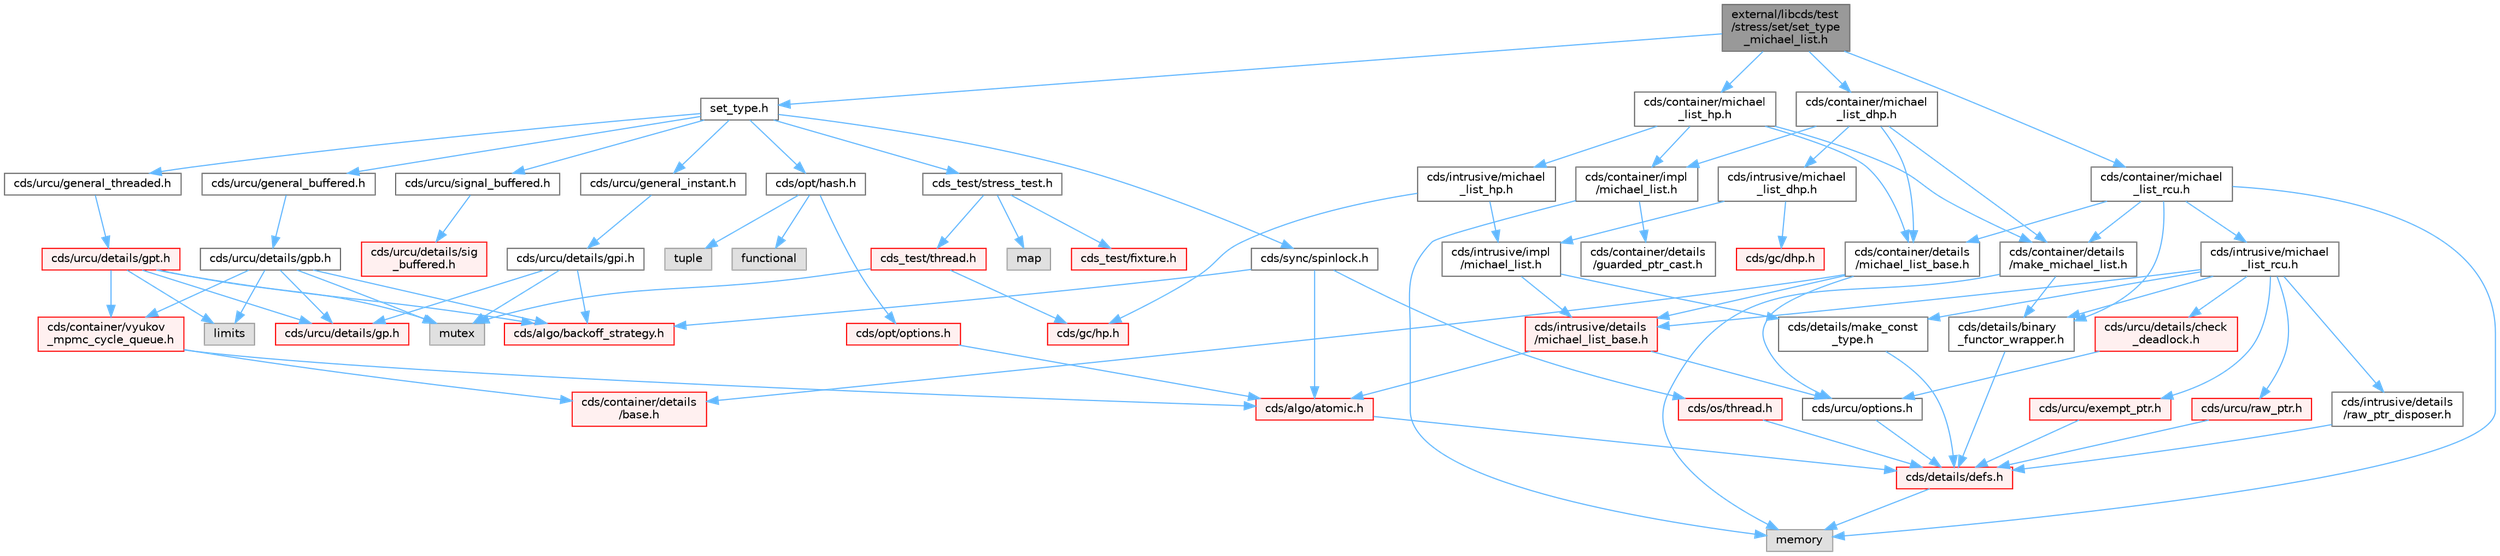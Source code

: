 digraph "external/libcds/test/stress/set/set_type_michael_list.h"
{
 // LATEX_PDF_SIZE
  bgcolor="transparent";
  edge [fontname=Helvetica,fontsize=10,labelfontname=Helvetica,labelfontsize=10];
  node [fontname=Helvetica,fontsize=10,shape=box,height=0.2,width=0.4];
  Node1 [id="Node000001",label="external/libcds/test\l/stress/set/set_type\l_michael_list.h",height=0.2,width=0.4,color="gray40", fillcolor="grey60", style="filled", fontcolor="black",tooltip=" "];
  Node1 -> Node2 [id="edge1_Node000001_Node000002",color="steelblue1",style="solid",tooltip=" "];
  Node2 [id="Node000002",label="set_type.h",height=0.2,width=0.4,color="grey40", fillcolor="white", style="filled",URL="$set__type_8h.html",tooltip=" "];
  Node2 -> Node3 [id="edge2_Node000002_Node000003",color="steelblue1",style="solid",tooltip=" "];
  Node3 [id="Node000003",label="cds/urcu/general_instant.h",height=0.2,width=0.4,color="grey40", fillcolor="white", style="filled",URL="$general__instant_8h.html",tooltip=" "];
  Node3 -> Node4 [id="edge3_Node000003_Node000004",color="steelblue1",style="solid",tooltip=" "];
  Node4 [id="Node000004",label="cds/urcu/details/gpi.h",height=0.2,width=0.4,color="grey40", fillcolor="white", style="filled",URL="$gpi_8h.html",tooltip=" "];
  Node4 -> Node5 [id="edge4_Node000004_Node000005",color="steelblue1",style="solid",tooltip=" "];
  Node5 [id="Node000005",label="mutex",height=0.2,width=0.4,color="grey60", fillcolor="#E0E0E0", style="filled",tooltip=" "];
  Node4 -> Node6 [id="edge5_Node000004_Node000006",color="steelblue1",style="solid",tooltip=" "];
  Node6 [id="Node000006",label="cds/urcu/details/gp.h",height=0.2,width=0.4,color="red", fillcolor="#FFF0F0", style="filled",URL="$gp_8h.html",tooltip=" "];
  Node4 -> Node54 [id="edge6_Node000004_Node000054",color="steelblue1",style="solid",tooltip=" "];
  Node54 [id="Node000054",label="cds/algo/backoff_strategy.h",height=0.2,width=0.4,color="red", fillcolor="#FFF0F0", style="filled",URL="$backoff__strategy_8h.html",tooltip=" "];
  Node2 -> Node58 [id="edge7_Node000002_Node000058",color="steelblue1",style="solid",tooltip=" "];
  Node58 [id="Node000058",label="cds/urcu/general_buffered.h",height=0.2,width=0.4,color="grey40", fillcolor="white", style="filled",URL="$general__buffered_8h.html",tooltip=" "];
  Node58 -> Node59 [id="edge8_Node000058_Node000059",color="steelblue1",style="solid",tooltip=" "];
  Node59 [id="Node000059",label="cds/urcu/details/gpb.h",height=0.2,width=0.4,color="grey40", fillcolor="white", style="filled",URL="$gpb_8h.html",tooltip=" "];
  Node59 -> Node5 [id="edge9_Node000059_Node000005",color="steelblue1",style="solid",tooltip=" "];
  Node59 -> Node60 [id="edge10_Node000059_Node000060",color="steelblue1",style="solid",tooltip=" "];
  Node60 [id="Node000060",label="limits",height=0.2,width=0.4,color="grey60", fillcolor="#E0E0E0", style="filled",tooltip=" "];
  Node59 -> Node6 [id="edge11_Node000059_Node000006",color="steelblue1",style="solid",tooltip=" "];
  Node59 -> Node54 [id="edge12_Node000059_Node000054",color="steelblue1",style="solid",tooltip=" "];
  Node59 -> Node61 [id="edge13_Node000059_Node000061",color="steelblue1",style="solid",tooltip=" "];
  Node61 [id="Node000061",label="cds/container/vyukov\l_mpmc_cycle_queue.h",height=0.2,width=0.4,color="red", fillcolor="#FFF0F0", style="filled",URL="$container_2vyukov__mpmc__cycle__queue_8h.html",tooltip=" "];
  Node61 -> Node62 [id="edge14_Node000061_Node000062",color="steelblue1",style="solid",tooltip=" "];
  Node62 [id="Node000062",label="cds/container/details\l/base.h",height=0.2,width=0.4,color="red", fillcolor="#FFF0F0", style="filled",URL="$external_2libcds_2cds_2container_2details_2base_8h.html",tooltip=" "];
  Node61 -> Node9 [id="edge15_Node000061_Node000009",color="steelblue1",style="solid",tooltip=" "];
  Node9 [id="Node000009",label="cds/algo/atomic.h",height=0.2,width=0.4,color="red", fillcolor="#FFF0F0", style="filled",URL="$external_2libcds_2cds_2algo_2atomic_8h.html",tooltip=" "];
  Node9 -> Node10 [id="edge16_Node000009_Node000010",color="steelblue1",style="solid",tooltip=" "];
  Node10 [id="Node000010",label="cds/details/defs.h",height=0.2,width=0.4,color="red", fillcolor="#FFF0F0", style="filled",URL="$details_2defs_8h.html",tooltip=" "];
  Node10 -> Node18 [id="edge17_Node000010_Node000018",color="steelblue1",style="solid",tooltip=" "];
  Node18 [id="Node000018",label="memory",height=0.2,width=0.4,color="grey60", fillcolor="#E0E0E0", style="filled",tooltip=" "];
  Node2 -> Node72 [id="edge18_Node000002_Node000072",color="steelblue1",style="solid",tooltip=" "];
  Node72 [id="Node000072",label="cds/urcu/general_threaded.h",height=0.2,width=0.4,color="grey40", fillcolor="white", style="filled",URL="$general__threaded_8h.html",tooltip=" "];
  Node72 -> Node73 [id="edge19_Node000072_Node000073",color="steelblue1",style="solid",tooltip=" "];
  Node73 [id="Node000073",label="cds/urcu/details/gpt.h",height=0.2,width=0.4,color="red", fillcolor="#FFF0F0", style="filled",URL="$gpt_8h.html",tooltip=" "];
  Node73 -> Node5 [id="edge20_Node000073_Node000005",color="steelblue1",style="solid",tooltip=" "];
  Node73 -> Node60 [id="edge21_Node000073_Node000060",color="steelblue1",style="solid",tooltip=" "];
  Node73 -> Node6 [id="edge22_Node000073_Node000006",color="steelblue1",style="solid",tooltip=" "];
  Node73 -> Node54 [id="edge23_Node000073_Node000054",color="steelblue1",style="solid",tooltip=" "];
  Node73 -> Node61 [id="edge24_Node000073_Node000061",color="steelblue1",style="solid",tooltip=" "];
  Node2 -> Node76 [id="edge25_Node000002_Node000076",color="steelblue1",style="solid",tooltip=" "];
  Node76 [id="Node000076",label="cds/urcu/signal_buffered.h",height=0.2,width=0.4,color="grey40", fillcolor="white", style="filled",URL="$signal__buffered_8h.html",tooltip=" "];
  Node76 -> Node77 [id="edge26_Node000076_Node000077",color="steelblue1",style="solid",tooltip=" "];
  Node77 [id="Node000077",label="cds/urcu/details/sig\l_buffered.h",height=0.2,width=0.4,color="red", fillcolor="#FFF0F0", style="filled",URL="$sig__buffered_8h.html",tooltip=" "];
  Node2 -> Node79 [id="edge27_Node000002_Node000079",color="steelblue1",style="solid",tooltip=" "];
  Node79 [id="Node000079",label="cds/opt/hash.h",height=0.2,width=0.4,color="grey40", fillcolor="white", style="filled",URL="$external_2libcds_2cds_2opt_2hash_8h.html",tooltip=" "];
  Node79 -> Node80 [id="edge28_Node000079_Node000080",color="steelblue1",style="solid",tooltip=" "];
  Node80 [id="Node000080",label="tuple",height=0.2,width=0.4,color="grey60", fillcolor="#E0E0E0", style="filled",tooltip=" "];
  Node79 -> Node81 [id="edge29_Node000079_Node000081",color="steelblue1",style="solid",tooltip=" "];
  Node81 [id="Node000081",label="functional",height=0.2,width=0.4,color="grey60", fillcolor="#E0E0E0", style="filled",tooltip=" "];
  Node79 -> Node66 [id="edge30_Node000079_Node000066",color="steelblue1",style="solid",tooltip=" "];
  Node66 [id="Node000066",label="cds/opt/options.h",height=0.2,width=0.4,color="red", fillcolor="#FFF0F0", style="filled",URL="$opt_2options_8h.html",tooltip=" "];
  Node66 -> Node9 [id="edge31_Node000066_Node000009",color="steelblue1",style="solid",tooltip=" "];
  Node2 -> Node82 [id="edge32_Node000002_Node000082",color="steelblue1",style="solid",tooltip=" "];
  Node82 [id="Node000082",label="cds/sync/spinlock.h",height=0.2,width=0.4,color="grey40", fillcolor="white", style="filled",URL="$sync_2spinlock_8h.html",tooltip=" "];
  Node82 -> Node9 [id="edge33_Node000082_Node000009",color="steelblue1",style="solid",tooltip=" "];
  Node82 -> Node43 [id="edge34_Node000082_Node000043",color="steelblue1",style="solid",tooltip=" "];
  Node43 [id="Node000043",label="cds/os/thread.h",height=0.2,width=0.4,color="red", fillcolor="#FFF0F0", style="filled",URL="$cds_2os_2thread_8h.html",tooltip=" "];
  Node43 -> Node10 [id="edge35_Node000043_Node000010",color="steelblue1",style="solid",tooltip=" "];
  Node82 -> Node54 [id="edge36_Node000082_Node000054",color="steelblue1",style="solid",tooltip=" "];
  Node2 -> Node83 [id="edge37_Node000002_Node000083",color="steelblue1",style="solid",tooltip=" "];
  Node83 [id="Node000083",label="cds_test/stress_test.h",height=0.2,width=0.4,color="grey40", fillcolor="white", style="filled",URL="$stress__test_8h.html",tooltip=" "];
  Node83 -> Node84 [id="edge38_Node000083_Node000084",color="steelblue1",style="solid",tooltip=" "];
  Node84 [id="Node000084",label="map",height=0.2,width=0.4,color="grey60", fillcolor="#E0E0E0", style="filled",tooltip=" "];
  Node83 -> Node85 [id="edge39_Node000083_Node000085",color="steelblue1",style="solid",tooltip=" "];
  Node85 [id="Node000085",label="cds_test/fixture.h",height=0.2,width=0.4,color="red", fillcolor="#FFF0F0", style="filled",URL="$fixture_8h.html",tooltip=" "];
  Node83 -> Node90 [id="edge40_Node000083_Node000090",color="steelblue1",style="solid",tooltip=" "];
  Node90 [id="Node000090",label="cds_test/thread.h",height=0.2,width=0.4,color="red", fillcolor="#FFF0F0", style="filled",URL="$test_2include_2cds__test_2thread_8h.html",tooltip=" "];
  Node90 -> Node5 [id="edge41_Node000090_Node000005",color="steelblue1",style="solid",tooltip=" "];
  Node90 -> Node92 [id="edge42_Node000090_Node000092",color="steelblue1",style="solid",tooltip=" "];
  Node92 [id="Node000092",label="cds/gc/hp.h",height=0.2,width=0.4,color="red", fillcolor="#FFF0F0", style="filled",URL="$hp_8h.html",tooltip=" "];
  Node1 -> Node94 [id="edge43_Node000001_Node000094",color="steelblue1",style="solid",tooltip=" "];
  Node94 [id="Node000094",label="cds/container/michael\l_list_hp.h",height=0.2,width=0.4,color="grey40", fillcolor="white", style="filled",URL="$container_2michael__list__hp_8h.html",tooltip=" "];
  Node94 -> Node95 [id="edge44_Node000094_Node000095",color="steelblue1",style="solid",tooltip=" "];
  Node95 [id="Node000095",label="cds/container/details\l/michael_list_base.h",height=0.2,width=0.4,color="grey40", fillcolor="white", style="filled",URL="$container_2details_2michael__list__base_8h.html",tooltip=" "];
  Node95 -> Node62 [id="edge45_Node000095_Node000062",color="steelblue1",style="solid",tooltip=" "];
  Node95 -> Node96 [id="edge46_Node000095_Node000096",color="steelblue1",style="solid",tooltip=" "];
  Node96 [id="Node000096",label="cds/intrusive/details\l/michael_list_base.h",height=0.2,width=0.4,color="red", fillcolor="#FFF0F0", style="filled",URL="$intrusive_2details_2michael__list__base_8h.html",tooltip=" "];
  Node96 -> Node9 [id="edge47_Node000096_Node000009",color="steelblue1",style="solid",tooltip=" "];
  Node96 -> Node98 [id="edge48_Node000096_Node000098",color="steelblue1",style="solid",tooltip=" "];
  Node98 [id="Node000098",label="cds/urcu/options.h",height=0.2,width=0.4,color="grey40", fillcolor="white", style="filled",URL="$urcu_2options_8h.html",tooltip=" "];
  Node98 -> Node10 [id="edge49_Node000098_Node000010",color="steelblue1",style="solid",tooltip=" "];
  Node95 -> Node98 [id="edge50_Node000095_Node000098",color="steelblue1",style="solid",tooltip=" "];
  Node94 -> Node99 [id="edge51_Node000094_Node000099",color="steelblue1",style="solid",tooltip=" "];
  Node99 [id="Node000099",label="cds/intrusive/michael\l_list_hp.h",height=0.2,width=0.4,color="grey40", fillcolor="white", style="filled",URL="$intrusive_2michael__list__hp_8h.html",tooltip=" "];
  Node99 -> Node92 [id="edge52_Node000099_Node000092",color="steelblue1",style="solid",tooltip=" "];
  Node99 -> Node100 [id="edge53_Node000099_Node000100",color="steelblue1",style="solid",tooltip=" "];
  Node100 [id="Node000100",label="cds/intrusive/impl\l/michael_list.h",height=0.2,width=0.4,color="grey40", fillcolor="white", style="filled",URL="$intrusive_2impl_2michael__list_8h.html",tooltip=" "];
  Node100 -> Node96 [id="edge54_Node000100_Node000096",color="steelblue1",style="solid",tooltip=" "];
  Node100 -> Node101 [id="edge55_Node000100_Node000101",color="steelblue1",style="solid",tooltip=" "];
  Node101 [id="Node000101",label="cds/details/make_const\l_type.h",height=0.2,width=0.4,color="grey40", fillcolor="white", style="filled",URL="$make__const__type_8h.html",tooltip=" "];
  Node101 -> Node10 [id="edge56_Node000101_Node000010",color="steelblue1",style="solid",tooltip=" "];
  Node94 -> Node102 [id="edge57_Node000094_Node000102",color="steelblue1",style="solid",tooltip=" "];
  Node102 [id="Node000102",label="cds/container/details\l/make_michael_list.h",height=0.2,width=0.4,color="grey40", fillcolor="white", style="filled",URL="$make__michael__list_8h.html",tooltip=" "];
  Node102 -> Node103 [id="edge58_Node000102_Node000103",color="steelblue1",style="solid",tooltip=" "];
  Node103 [id="Node000103",label="cds/details/binary\l_functor_wrapper.h",height=0.2,width=0.4,color="grey40", fillcolor="white", style="filled",URL="$binary__functor__wrapper_8h.html",tooltip=" "];
  Node103 -> Node10 [id="edge59_Node000103_Node000010",color="steelblue1",style="solid",tooltip=" "];
  Node102 -> Node18 [id="edge60_Node000102_Node000018",color="steelblue1",style="solid",tooltip=" "];
  Node94 -> Node104 [id="edge61_Node000094_Node000104",color="steelblue1",style="solid",tooltip=" "];
  Node104 [id="Node000104",label="cds/container/impl\l/michael_list.h",height=0.2,width=0.4,color="grey40", fillcolor="white", style="filled",URL="$container_2impl_2michael__list_8h.html",tooltip=" "];
  Node104 -> Node18 [id="edge62_Node000104_Node000018",color="steelblue1",style="solid",tooltip=" "];
  Node104 -> Node105 [id="edge63_Node000104_Node000105",color="steelblue1",style="solid",tooltip=" "];
  Node105 [id="Node000105",label="cds/container/details\l/guarded_ptr_cast.h",height=0.2,width=0.4,color="grey40", fillcolor="white", style="filled",URL="$guarded__ptr__cast_8h.html",tooltip=" "];
  Node1 -> Node106 [id="edge64_Node000001_Node000106",color="steelblue1",style="solid",tooltip=" "];
  Node106 [id="Node000106",label="cds/container/michael\l_list_dhp.h",height=0.2,width=0.4,color="grey40", fillcolor="white", style="filled",URL="$container_2michael__list__dhp_8h.html",tooltip=" "];
  Node106 -> Node95 [id="edge65_Node000106_Node000095",color="steelblue1",style="solid",tooltip=" "];
  Node106 -> Node107 [id="edge66_Node000106_Node000107",color="steelblue1",style="solid",tooltip=" "];
  Node107 [id="Node000107",label="cds/intrusive/michael\l_list_dhp.h",height=0.2,width=0.4,color="grey40", fillcolor="white", style="filled",URL="$intrusive_2michael__list__dhp_8h.html",tooltip=" "];
  Node107 -> Node100 [id="edge67_Node000107_Node000100",color="steelblue1",style="solid",tooltip=" "];
  Node107 -> Node108 [id="edge68_Node000107_Node000108",color="steelblue1",style="solid",tooltip=" "];
  Node108 [id="Node000108",label="cds/gc/dhp.h",height=0.2,width=0.4,color="red", fillcolor="#FFF0F0", style="filled",URL="$dhp_8h.html",tooltip=" "];
  Node106 -> Node102 [id="edge69_Node000106_Node000102",color="steelblue1",style="solid",tooltip=" "];
  Node106 -> Node104 [id="edge70_Node000106_Node000104",color="steelblue1",style="solid",tooltip=" "];
  Node1 -> Node111 [id="edge71_Node000001_Node000111",color="steelblue1",style="solid",tooltip=" "];
  Node111 [id="Node000111",label="cds/container/michael\l_list_rcu.h",height=0.2,width=0.4,color="grey40", fillcolor="white", style="filled",URL="$container_2michael__list__rcu_8h.html",tooltip=" "];
  Node111 -> Node18 [id="edge72_Node000111_Node000018",color="steelblue1",style="solid",tooltip=" "];
  Node111 -> Node95 [id="edge73_Node000111_Node000095",color="steelblue1",style="solid",tooltip=" "];
  Node111 -> Node112 [id="edge74_Node000111_Node000112",color="steelblue1",style="solid",tooltip=" "];
  Node112 [id="Node000112",label="cds/intrusive/michael\l_list_rcu.h",height=0.2,width=0.4,color="grey40", fillcolor="white", style="filled",URL="$intrusive_2michael__list__rcu_8h.html",tooltip=" "];
  Node112 -> Node96 [id="edge75_Node000112_Node000096",color="steelblue1",style="solid",tooltip=" "];
  Node112 -> Node113 [id="edge76_Node000112_Node000113",color="steelblue1",style="solid",tooltip=" "];
  Node113 [id="Node000113",label="cds/urcu/details/check\l_deadlock.h",height=0.2,width=0.4,color="red", fillcolor="#FFF0F0", style="filled",URL="$check__deadlock_8h.html",tooltip=" "];
  Node113 -> Node98 [id="edge77_Node000113_Node000098",color="steelblue1",style="solid",tooltip=" "];
  Node112 -> Node103 [id="edge78_Node000112_Node000103",color="steelblue1",style="solid",tooltip=" "];
  Node112 -> Node101 [id="edge79_Node000112_Node000101",color="steelblue1",style="solid",tooltip=" "];
  Node112 -> Node114 [id="edge80_Node000112_Node000114",color="steelblue1",style="solid",tooltip=" "];
  Node114 [id="Node000114",label="cds/urcu/exempt_ptr.h",height=0.2,width=0.4,color="red", fillcolor="#FFF0F0", style="filled",URL="$exempt__ptr_8h.html",tooltip=" "];
  Node114 -> Node10 [id="edge81_Node000114_Node000010",color="steelblue1",style="solid",tooltip=" "];
  Node112 -> Node115 [id="edge82_Node000112_Node000115",color="steelblue1",style="solid",tooltip=" "];
  Node115 [id="Node000115",label="cds/urcu/raw_ptr.h",height=0.2,width=0.4,color="red", fillcolor="#FFF0F0", style="filled",URL="$raw__ptr_8h.html",tooltip=" "];
  Node115 -> Node10 [id="edge83_Node000115_Node000010",color="steelblue1",style="solid",tooltip=" "];
  Node112 -> Node116 [id="edge84_Node000112_Node000116",color="steelblue1",style="solid",tooltip=" "];
  Node116 [id="Node000116",label="cds/intrusive/details\l/raw_ptr_disposer.h",height=0.2,width=0.4,color="grey40", fillcolor="white", style="filled",URL="$raw__ptr__disposer_8h.html",tooltip=" "];
  Node116 -> Node10 [id="edge85_Node000116_Node000010",color="steelblue1",style="solid",tooltip=" "];
  Node111 -> Node102 [id="edge86_Node000111_Node000102",color="steelblue1",style="solid",tooltip=" "];
  Node111 -> Node103 [id="edge87_Node000111_Node000103",color="steelblue1",style="solid",tooltip=" "];
}
